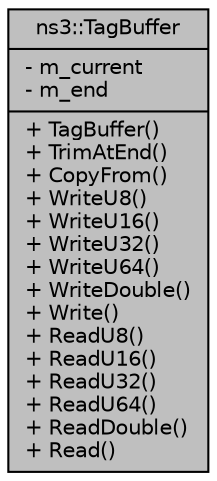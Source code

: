 digraph "ns3::TagBuffer"
{
  edge [fontname="Helvetica",fontsize="10",labelfontname="Helvetica",labelfontsize="10"];
  node [fontname="Helvetica",fontsize="10",shape=record];
  Node1 [label="{ns3::TagBuffer\n|- m_current\l- m_end\l|+ TagBuffer()\l+ TrimAtEnd()\l+ CopyFrom()\l+ WriteU8()\l+ WriteU16()\l+ WriteU32()\l+ WriteU64()\l+ WriteDouble()\l+ Write()\l+ ReadU8()\l+ ReadU16()\l+ ReadU32()\l+ ReadU64()\l+ ReadDouble()\l+ Read()\l}",height=0.2,width=0.4,color="black", fillcolor="grey75", style="filled", fontcolor="black"];
}
